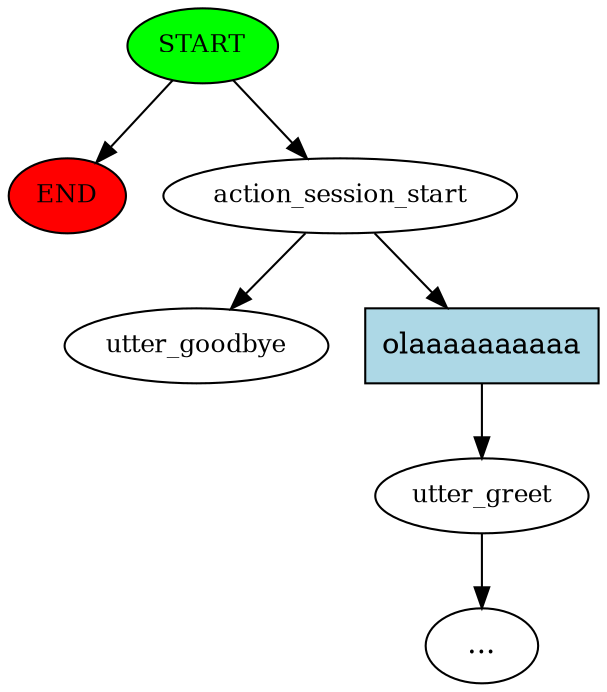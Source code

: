 digraph  {
0 [class="start active", fillcolor=green, fontsize=12, label=START, style=filled];
"-1" [class=end, fillcolor=red, fontsize=12, label=END, style=filled];
1 [class=active, fontsize=12, label=action_session_start];
2 [class="", fontsize=12, label=utter_greet];
"-4" [class=ellipsis, label="..."];
6 [class="dashed active", fontsize=12, label=utter_goodbye];
7 [class=intent, fillcolor=lightblue, label=olaaaaaaaaaa, shape=rect, style=filled];
0 -> "-1"  [class="", key=NONE, label=""];
0 -> 1  [class=active, key=NONE, label=""];
1 -> 6  [class=active, key=NONE, label=""];
1 -> 7  [class="", key=0];
2 -> "-4"  [class="", key=NONE, label=""];
7 -> 2  [class="", key=0];
}
